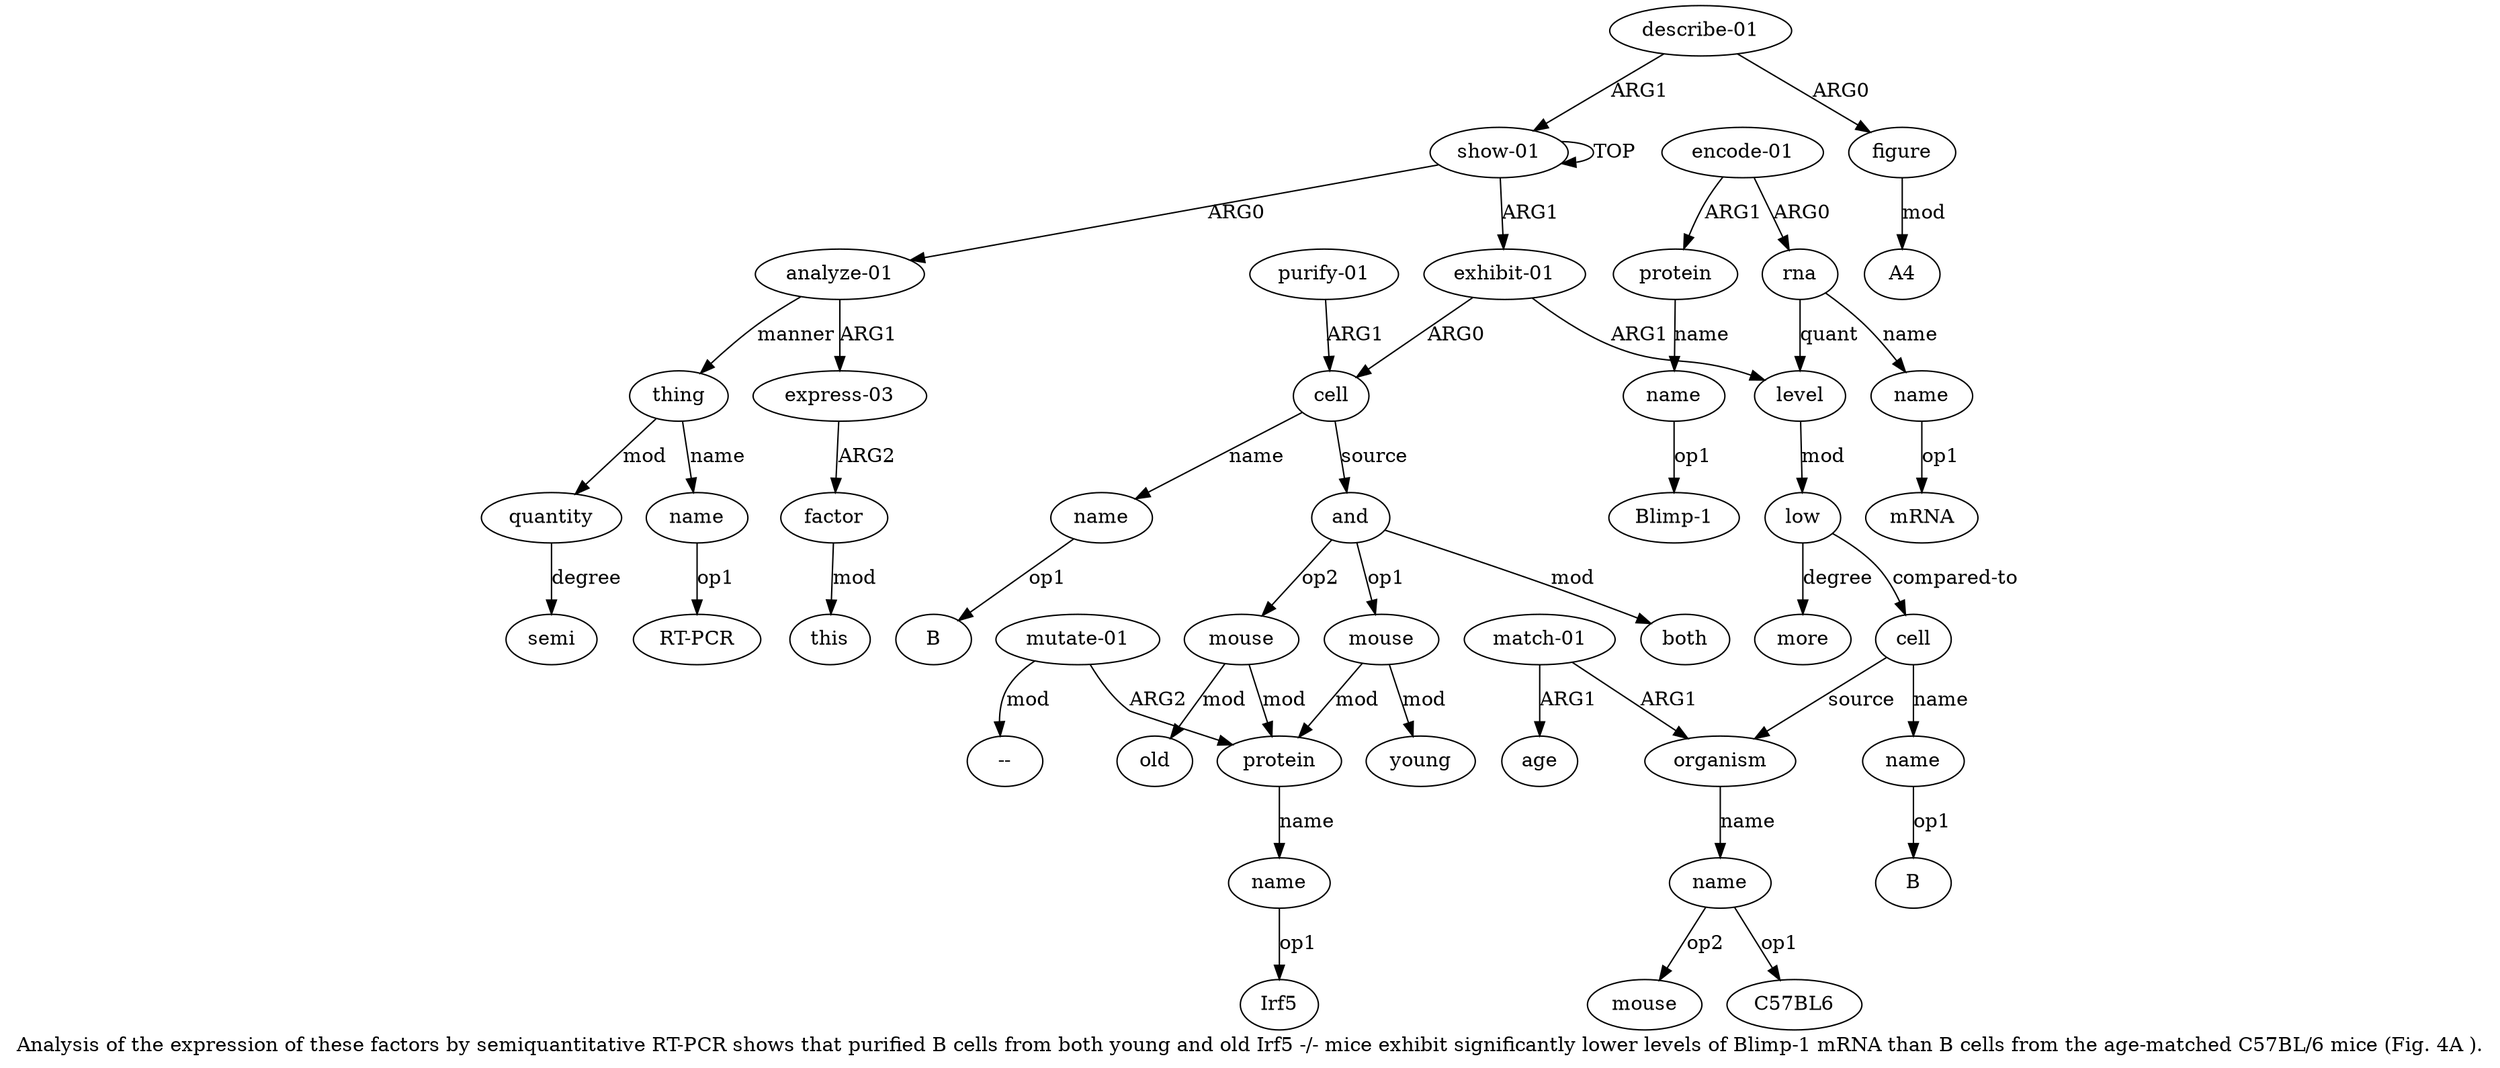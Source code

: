 digraph  {
	graph [label="Analysis of the expression of these factors by semiquantitative RT-PCR shows that purified B cells from both young and old Irf5 \
-/- mice exhibit significantly lower levels of Blimp-1 mRNA than B cells from the age-matched C57BL/6 mice (Fig. 4A )."];
	node [label="\N"];
	a20	 [color=black,
		gold_ind=20,
		gold_label=old,
		label=old,
		test_ind=20,
		test_label=old];
	a21	 [color=black,
		gold_ind=21,
		gold_label=both,
		label=both,
		test_ind=21,
		test_label=both];
	a22	 [color=black,
		gold_ind=22,
		gold_label=level,
		label=level,
		test_ind=22,
		test_label=level];
	a28	 [color=black,
		gold_ind=28,
		gold_label=low,
		label=low,
		test_ind=28,
		test_label=low];
	a22 -> a28 [key=0,
	color=black,
	gold_label=mod,
	label=mod,
	test_label=mod];
a23 [color=black,
	gold_ind=23,
	gold_label=rna,
	label=rna,
	test_ind=23,
	test_label=rna];
a23 -> a22 [key=0,
color=black,
gold_label=quant,
label=quant,
test_label=quant];
a24 [color=black,
gold_ind=24,
gold_label=name,
label=name,
test_ind=24,
test_label=name];
a23 -> a24 [key=0,
color=black,
gold_label=name,
label=name,
test_label=name];
"a24 mRNA" [color=black,
gold_ind=-1,
gold_label=mRNA,
label=mRNA,
test_ind=-1,
test_label=mRNA];
a24 -> "a24 mRNA" [key=0,
color=black,
gold_label=op1,
label=op1,
test_label=op1];
a25 [color=black,
gold_ind=25,
gold_label="encode-01",
label="encode-01",
test_ind=25,
test_label="encode-01"];
a25 -> a23 [key=0,
color=black,
gold_label=ARG0,
label=ARG0,
test_label=ARG0];
a26 [color=black,
gold_ind=26,
gold_label=protein,
label=protein,
test_ind=26,
test_label=protein];
a25 -> a26 [key=0,
color=black,
gold_label=ARG1,
label=ARG1,
test_label=ARG1];
a27 [color=black,
gold_ind=27,
gold_label=name,
label=name,
test_ind=27,
test_label=name];
a26 -> a27 [key=0,
color=black,
gold_label=name,
label=name,
test_label=name];
"a27 Blimp-1" [color=black,
gold_ind=-1,
gold_label="Blimp-1",
label="Blimp-1",
test_ind=-1,
test_label="Blimp-1"];
a27 -> "a27 Blimp-1" [key=0,
color=black,
gold_label=op1,
label=op1,
test_label=op1];
a29 [color=black,
gold_ind=29,
gold_label=more,
label=more,
test_ind=29,
test_label=more];
a28 -> a29 [key=0,
color=black,
gold_label=degree,
label=degree,
test_label=degree];
a30 [color=black,
gold_ind=30,
gold_label=cell,
label=cell,
test_ind=30,
test_label=cell];
a28 -> a30 [key=0,
color=black,
gold_label="compared-to",
label="compared-to",
test_label="compared-to"];
a31 [color=black,
gold_ind=31,
gold_label=name,
label=name,
test_ind=31,
test_label=name];
"a31 B" [color=black,
gold_ind=-1,
gold_label=B,
label=B,
test_ind=-1,
test_label=B];
a31 -> "a31 B" [key=0,
color=black,
gold_label=op1,
label=op1,
test_label=op1];
a30 -> a31 [key=0,
color=black,
gold_label=name,
label=name,
test_label=name];
a32 [color=black,
gold_ind=32,
gold_label=organism,
label=organism,
test_ind=32,
test_label=organism];
a30 -> a32 [key=0,
color=black,
gold_label=source,
label=source,
test_label=source];
"a6 RT-PCR" [color=black,
gold_ind=-1,
gold_label="RT-PCR",
label="RT-PCR",
test_ind=-1,
test_label="RT-PCR"];
"a11 B" [color=black,
gold_ind=-1,
gold_label=B,
label=B,
test_ind=-1,
test_label=B];
a37 [color=black,
gold_ind=37,
gold_label=figure,
label=figure,
test_ind=37,
test_label=figure];
"a37 A4" [color=black,
gold_ind=-1,
gold_label=A4,
label=A4,
test_ind=-1,
test_label=A4];
a37 -> "a37 A4" [key=0,
color=black,
gold_label=mod,
label=mod,
test_label=mod];
a36 [color=black,
gold_ind=36,
gold_label="describe-01",
label="describe-01",
test_ind=36,
test_label="describe-01"];
a36 -> a37 [key=0,
color=black,
gold_label=ARG0,
label=ARG0,
test_label=ARG0];
a0 [color=black,
gold_ind=0,
gold_label="show-01",
label="show-01",
test_ind=0,
test_label="show-01"];
a36 -> a0 [key=0,
color=black,
gold_label=ARG1,
label=ARG1,
test_label=ARG1];
a33 [color=black,
gold_ind=33,
gold_label=name,
label=name,
test_ind=33,
test_label=name];
"a33 C57BL6" [color=black,
gold_ind=-1,
gold_label=C57BL6,
label=C57BL6,
test_ind=-1,
test_label=C57BL6];
a33 -> "a33 C57BL6" [key=0,
color=black,
gold_label=op1,
label=op1,
test_label=op1];
"a33 mouse" [color=black,
gold_ind=-1,
gold_label=mouse,
label=mouse,
test_ind=-1,
test_label=mouse];
a33 -> "a33 mouse" [key=0,
color=black,
gold_label=op2,
label=op2,
test_label=op2];
a35 [color=black,
gold_ind=35,
gold_label=age,
label=age,
test_ind=35,
test_label=age];
a34 [color=black,
gold_ind=34,
gold_label="match-01",
label="match-01",
test_ind=34,
test_label="match-01"];
a34 -> a35 [key=0,
color=black,
gold_label=ARG1,
label=ARG1,
test_label=ARG1];
a34 -> a32 [key=0,
color=black,
gold_label=ARG1,
label=ARG1,
test_label=ARG1];
"a18 --" [color=black,
gold_ind=-1,
gold_label="--",
label="--",
test_ind=-1,
test_label="--"];
a32 -> a33 [key=0,
color=black,
gold_label=name,
label=name,
test_label=name];
a15 [color=black,
gold_ind=15,
gold_label=young,
label=young,
test_ind=15,
test_label=young];
a14 [color=black,
gold_ind=14,
gold_label=mouse,
label=mouse,
test_ind=14,
test_label=mouse];
a14 -> a15 [key=0,
color=black,
gold_label=mod,
label=mod,
test_label=mod];
a16 [color=black,
gold_ind=16,
gold_label=protein,
label=protein,
test_ind=16,
test_label=protein];
a14 -> a16 [key=0,
color=black,
gold_label=mod,
label=mod,
test_label=mod];
a17 [color=black,
gold_ind=17,
gold_label=name,
label=name,
test_ind=17,
test_label=name];
"a17 Irf5" [color=black,
gold_ind=-1,
gold_label=Irf5,
label=Irf5,
test_ind=-1,
test_label=Irf5];
a17 -> "a17 Irf5" [key=0,
color=black,
gold_label=op1,
label=op1,
test_label=op1];
a16 -> a17 [key=0,
color=black,
gold_label=name,
label=name,
test_label=name];
a11 [color=black,
gold_ind=11,
gold_label=name,
label=name,
test_ind=11,
test_label=name];
a11 -> "a11 B" [key=0,
color=black,
gold_label=op1,
label=op1,
test_label=op1];
a10 [color=black,
gold_ind=10,
gold_label=cell,
label=cell,
test_ind=10,
test_label=cell];
a10 -> a11 [key=0,
color=black,
gold_label=name,
label=name,
test_label=name];
a13 [color=black,
gold_ind=13,
gold_label=and,
label=and,
test_ind=13,
test_label=and];
a10 -> a13 [key=0,
color=black,
gold_label=source,
label=source,
test_label=source];
a13 -> a21 [key=0,
color=black,
gold_label=mod,
label=mod,
test_label=mod];
a13 -> a14 [key=0,
color=black,
gold_label=op1,
label=op1,
test_label=op1];
a19 [color=black,
gold_ind=19,
gold_label=mouse,
label=mouse,
test_ind=19,
test_label=mouse];
a13 -> a19 [key=0,
color=black,
gold_label=op2,
label=op2,
test_label=op2];
a12 [color=black,
gold_ind=12,
gold_label="purify-01",
label="purify-01",
test_ind=12,
test_label="purify-01"];
a12 -> a10 [key=0,
color=black,
gold_label=ARG1,
label=ARG1,
test_label=ARG1];
a19 -> a20 [key=0,
color=black,
gold_label=mod,
label=mod,
test_label=mod];
a19 -> a16 [key=0,
color=black,
gold_label=mod,
label=mod,
test_label=mod];
a18 [color=black,
gold_ind=18,
gold_label="mutate-01",
label="mutate-01",
test_ind=18,
test_label="mutate-01"];
a18 -> "a18 --" [key=0,
color=black,
gold_label=mod,
label=mod,
test_label=mod];
a18 -> a16 [key=0,
color=black,
gold_label=ARG2,
label=ARG2,
test_label=ARG2];
a1 [color=black,
gold_ind=1,
gold_label="analyze-01",
label="analyze-01",
test_ind=1,
test_label="analyze-01"];
a2 [color=black,
gold_ind=2,
gold_label="express-03",
label="express-03",
test_ind=2,
test_label="express-03"];
a1 -> a2 [key=0,
color=black,
gold_label=ARG1,
label=ARG1,
test_label=ARG1];
a5 [color=black,
gold_ind=5,
gold_label=thing,
label=thing,
test_ind=5,
test_label=thing];
a1 -> a5 [key=0,
color=black,
gold_label=manner,
label=manner,
test_label=manner];
a0 -> a1 [key=0,
color=black,
gold_label=ARG0,
label=ARG0,
test_label=ARG0];
a0 -> a0 [key=0,
color=black,
gold_label=TOP,
label=TOP,
test_label=TOP];
a9 [color=black,
gold_ind=9,
gold_label="exhibit-01",
label="exhibit-01",
test_ind=9,
test_label="exhibit-01"];
a0 -> a9 [key=0,
color=black,
gold_label=ARG1,
label=ARG1,
test_label=ARG1];
a3 [color=black,
gold_ind=3,
gold_label=factor,
label=factor,
test_ind=3,
test_label=factor];
a4 [color=black,
gold_ind=4,
gold_label=this,
label=this,
test_ind=4,
test_label=this];
a3 -> a4 [key=0,
color=black,
gold_label=mod,
label=mod,
test_label=mod];
a2 -> a3 [key=0,
color=black,
gold_label=ARG2,
label=ARG2,
test_label=ARG2];
a7 [color=black,
gold_ind=7,
gold_label=quantity,
label=quantity,
test_ind=7,
test_label=quantity];
a5 -> a7 [key=0,
color=black,
gold_label=mod,
label=mod,
test_label=mod];
a6 [color=black,
gold_ind=6,
gold_label=name,
label=name,
test_ind=6,
test_label=name];
a5 -> a6 [key=0,
color=black,
gold_label=name,
label=name,
test_label=name];
a8 [color=black,
gold_ind=8,
gold_label=semi,
label=semi,
test_ind=8,
test_label=semi];
a7 -> a8 [key=0,
color=black,
gold_label=degree,
label=degree,
test_label=degree];
a6 -> "a6 RT-PCR" [key=0,
color=black,
gold_label=op1,
label=op1,
test_label=op1];
a9 -> a22 [key=0,
color=black,
gold_label=ARG1,
label=ARG1,
test_label=ARG1];
a9 -> a10 [key=0,
color=black,
gold_label=ARG0,
label=ARG0,
test_label=ARG0];
}
